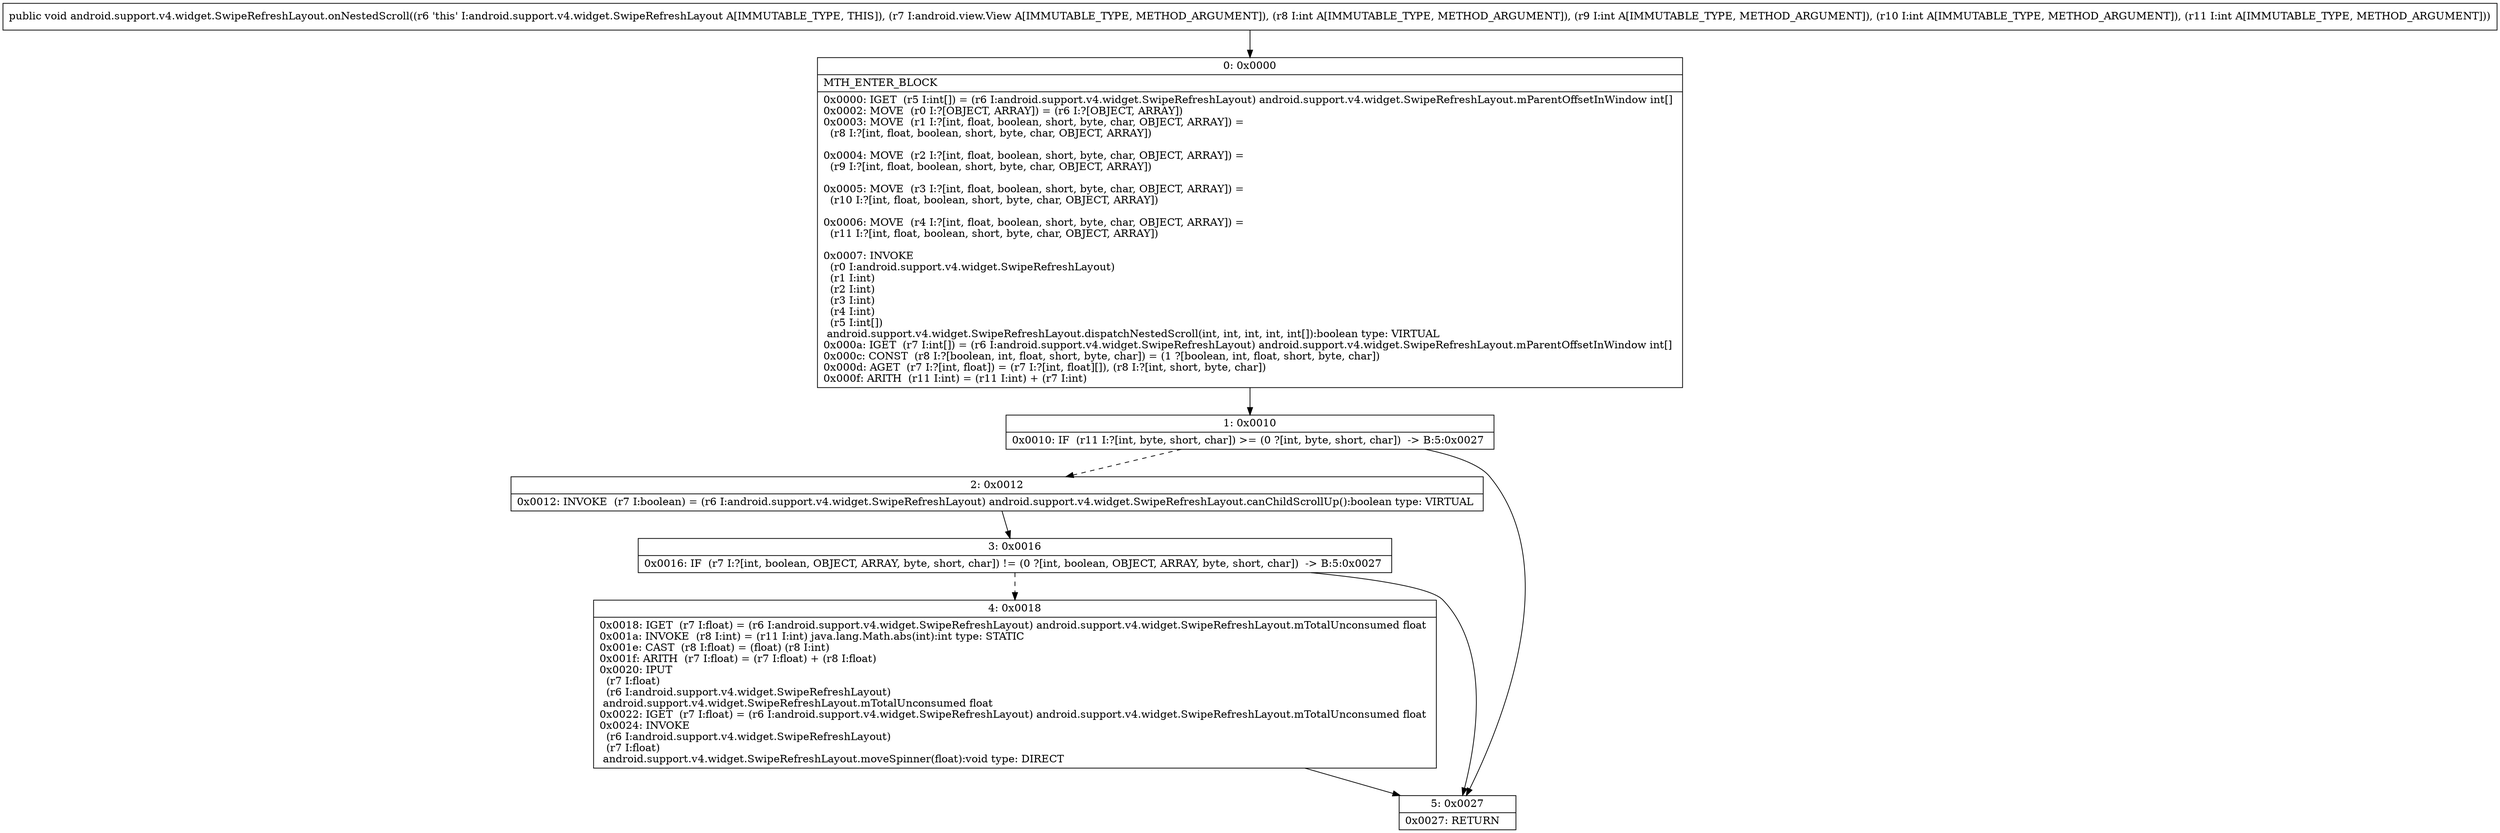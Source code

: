 digraph "CFG forandroid.support.v4.widget.SwipeRefreshLayout.onNestedScroll(Landroid\/view\/View;IIII)V" {
Node_0 [shape=record,label="{0\:\ 0x0000|MTH_ENTER_BLOCK\l|0x0000: IGET  (r5 I:int[]) = (r6 I:android.support.v4.widget.SwipeRefreshLayout) android.support.v4.widget.SwipeRefreshLayout.mParentOffsetInWindow int[] \l0x0002: MOVE  (r0 I:?[OBJECT, ARRAY]) = (r6 I:?[OBJECT, ARRAY]) \l0x0003: MOVE  (r1 I:?[int, float, boolean, short, byte, char, OBJECT, ARRAY]) = \l  (r8 I:?[int, float, boolean, short, byte, char, OBJECT, ARRAY])\l \l0x0004: MOVE  (r2 I:?[int, float, boolean, short, byte, char, OBJECT, ARRAY]) = \l  (r9 I:?[int, float, boolean, short, byte, char, OBJECT, ARRAY])\l \l0x0005: MOVE  (r3 I:?[int, float, boolean, short, byte, char, OBJECT, ARRAY]) = \l  (r10 I:?[int, float, boolean, short, byte, char, OBJECT, ARRAY])\l \l0x0006: MOVE  (r4 I:?[int, float, boolean, short, byte, char, OBJECT, ARRAY]) = \l  (r11 I:?[int, float, boolean, short, byte, char, OBJECT, ARRAY])\l \l0x0007: INVOKE  \l  (r0 I:android.support.v4.widget.SwipeRefreshLayout)\l  (r1 I:int)\l  (r2 I:int)\l  (r3 I:int)\l  (r4 I:int)\l  (r5 I:int[])\l android.support.v4.widget.SwipeRefreshLayout.dispatchNestedScroll(int, int, int, int, int[]):boolean type: VIRTUAL \l0x000a: IGET  (r7 I:int[]) = (r6 I:android.support.v4.widget.SwipeRefreshLayout) android.support.v4.widget.SwipeRefreshLayout.mParentOffsetInWindow int[] \l0x000c: CONST  (r8 I:?[boolean, int, float, short, byte, char]) = (1 ?[boolean, int, float, short, byte, char]) \l0x000d: AGET  (r7 I:?[int, float]) = (r7 I:?[int, float][]), (r8 I:?[int, short, byte, char]) \l0x000f: ARITH  (r11 I:int) = (r11 I:int) + (r7 I:int) \l}"];
Node_1 [shape=record,label="{1\:\ 0x0010|0x0010: IF  (r11 I:?[int, byte, short, char]) \>= (0 ?[int, byte, short, char])  \-\> B:5:0x0027 \l}"];
Node_2 [shape=record,label="{2\:\ 0x0012|0x0012: INVOKE  (r7 I:boolean) = (r6 I:android.support.v4.widget.SwipeRefreshLayout) android.support.v4.widget.SwipeRefreshLayout.canChildScrollUp():boolean type: VIRTUAL \l}"];
Node_3 [shape=record,label="{3\:\ 0x0016|0x0016: IF  (r7 I:?[int, boolean, OBJECT, ARRAY, byte, short, char]) != (0 ?[int, boolean, OBJECT, ARRAY, byte, short, char])  \-\> B:5:0x0027 \l}"];
Node_4 [shape=record,label="{4\:\ 0x0018|0x0018: IGET  (r7 I:float) = (r6 I:android.support.v4.widget.SwipeRefreshLayout) android.support.v4.widget.SwipeRefreshLayout.mTotalUnconsumed float \l0x001a: INVOKE  (r8 I:int) = (r11 I:int) java.lang.Math.abs(int):int type: STATIC \l0x001e: CAST  (r8 I:float) = (float) (r8 I:int) \l0x001f: ARITH  (r7 I:float) = (r7 I:float) + (r8 I:float) \l0x0020: IPUT  \l  (r7 I:float)\l  (r6 I:android.support.v4.widget.SwipeRefreshLayout)\l android.support.v4.widget.SwipeRefreshLayout.mTotalUnconsumed float \l0x0022: IGET  (r7 I:float) = (r6 I:android.support.v4.widget.SwipeRefreshLayout) android.support.v4.widget.SwipeRefreshLayout.mTotalUnconsumed float \l0x0024: INVOKE  \l  (r6 I:android.support.v4.widget.SwipeRefreshLayout)\l  (r7 I:float)\l android.support.v4.widget.SwipeRefreshLayout.moveSpinner(float):void type: DIRECT \l}"];
Node_5 [shape=record,label="{5\:\ 0x0027|0x0027: RETURN   \l}"];
MethodNode[shape=record,label="{public void android.support.v4.widget.SwipeRefreshLayout.onNestedScroll((r6 'this' I:android.support.v4.widget.SwipeRefreshLayout A[IMMUTABLE_TYPE, THIS]), (r7 I:android.view.View A[IMMUTABLE_TYPE, METHOD_ARGUMENT]), (r8 I:int A[IMMUTABLE_TYPE, METHOD_ARGUMENT]), (r9 I:int A[IMMUTABLE_TYPE, METHOD_ARGUMENT]), (r10 I:int A[IMMUTABLE_TYPE, METHOD_ARGUMENT]), (r11 I:int A[IMMUTABLE_TYPE, METHOD_ARGUMENT])) }"];
MethodNode -> Node_0;
Node_0 -> Node_1;
Node_1 -> Node_2[style=dashed];
Node_1 -> Node_5;
Node_2 -> Node_3;
Node_3 -> Node_4[style=dashed];
Node_3 -> Node_5;
Node_4 -> Node_5;
}

